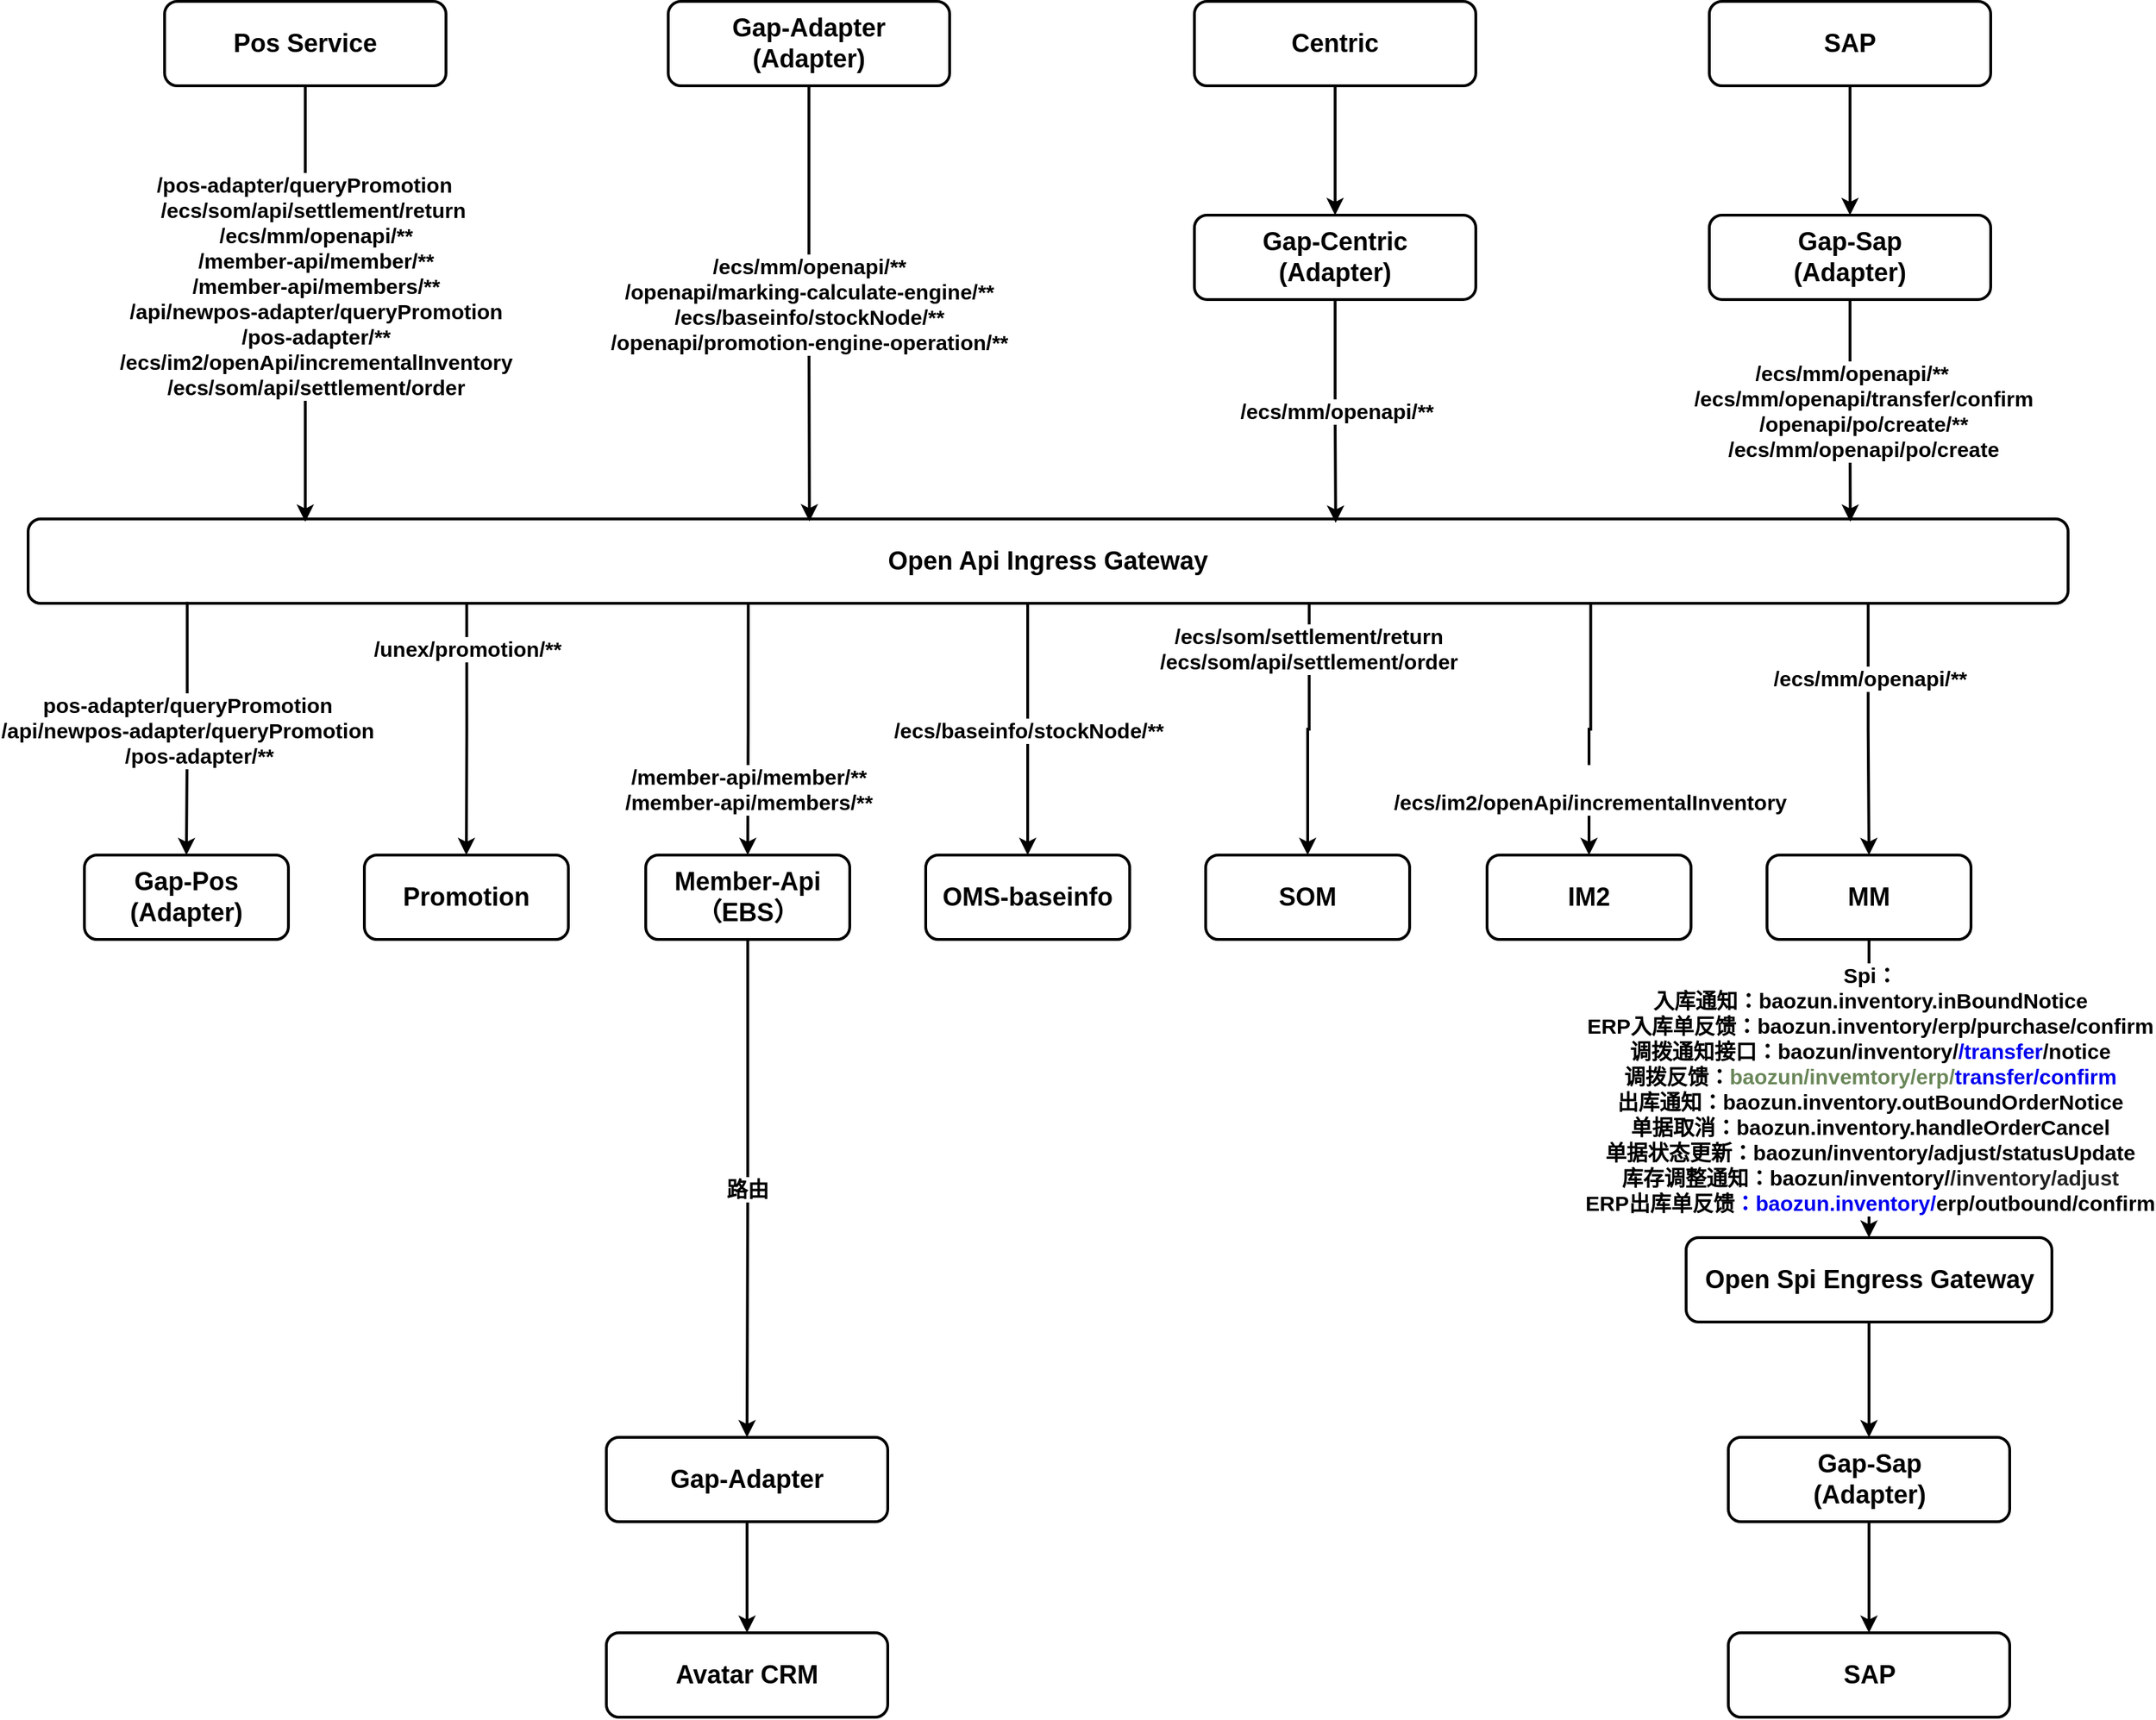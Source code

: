 <mxfile version="24.1.0" type="github" pages="2">
  <diagram name="gap" id="mRCGRJypWsmpzb2VFlEM">
    <mxGraphModel dx="2876" dy="2246" grid="1" gridSize="10" guides="1" tooltips="1" connect="1" arrows="1" fold="1" page="1" pageScale="1" pageWidth="827" pageHeight="1169" math="0" shadow="0">
      <root>
        <mxCell id="0" />
        <mxCell id="1" parent="0" />
        <mxCell id="X8uHloKiftdKXZpLW0yQ-24" value="/unex/promotion/**" style="edgeStyle=orthogonalEdgeStyle;rounded=0;orthogonalLoop=1;jettySize=auto;html=1;exitX=0.215;exitY=0.995;exitDx=0;exitDy=0;exitPerimeter=0;fontSize=15;fontStyle=1;strokeWidth=2;" edge="1" parent="1" source="X8uHloKiftdKXZpLW0yQ-1" target="X8uHloKiftdKXZpLW0yQ-9">
          <mxGeometry x="-0.64" relative="1" as="geometry">
            <mxPoint as="offset" />
          </mxGeometry>
        </mxCell>
        <mxCell id="X8uHloKiftdKXZpLW0yQ-27" value="&lt;div style=&quot;font-size: 15px;&quot;&gt;/member-api/member/**&lt;/div&gt;&lt;div style=&quot;font-size: 15px;&quot;&gt;/member-api/members/**&lt;br style=&quot;font-size: 15px;&quot;&gt;&lt;/div&gt;" style="edgeStyle=orthogonalEdgeStyle;rounded=0;orthogonalLoop=1;jettySize=auto;html=1;exitX=0.353;exitY=0.983;exitDx=0;exitDy=0;exitPerimeter=0;fontSize=15;fontStyle=1;strokeWidth=2;" edge="1" parent="1" source="X8uHloKiftdKXZpLW0yQ-1" target="X8uHloKiftdKXZpLW0yQ-4">
          <mxGeometry x="0.485" relative="1" as="geometry">
            <mxPoint x="310" y="110" as="sourcePoint" />
            <mxPoint y="-1" as="offset" />
          </mxGeometry>
        </mxCell>
        <mxCell id="X8uHloKiftdKXZpLW0yQ-33" value="/ecs/mm/openapi/**" style="edgeStyle=orthogonalEdgeStyle;rounded=0;orthogonalLoop=1;jettySize=auto;html=1;exitX=0.902;exitY=0.981;exitDx=0;exitDy=0;entryX=0.5;entryY=0;entryDx=0;entryDy=0;exitPerimeter=0;fontSize=15;fontStyle=1;strokeWidth=2;" edge="1" parent="1" source="X8uHloKiftdKXZpLW0yQ-1" target="X8uHloKiftdKXZpLW0yQ-3">
          <mxGeometry x="-0.412" y="1" relative="1" as="geometry">
            <mxPoint y="1" as="offset" />
          </mxGeometry>
        </mxCell>
        <mxCell id="X8uHloKiftdKXZpLW0yQ-34" value="&lt;div style=&quot;font-size: 15px;&quot;&gt;/ecs/som/settlement/return&lt;/div&gt;&lt;div style=&quot;font-size: 15px;&quot;&gt;/ecs/som/api/settlement/order&lt;/div&gt;" style="edgeStyle=orthogonalEdgeStyle;rounded=0;orthogonalLoop=1;jettySize=auto;html=1;exitX=0.628;exitY=1.004;exitDx=0;exitDy=0;exitPerimeter=0;fontSize=15;fontStyle=1;strokeWidth=2;" edge="1" parent="1" source="X8uHloKiftdKXZpLW0yQ-1" target="X8uHloKiftdKXZpLW0yQ-28">
          <mxGeometry x="-0.647" y="-1" relative="1" as="geometry">
            <mxPoint x="666" y="110" as="sourcePoint" />
            <mxPoint as="offset" />
          </mxGeometry>
        </mxCell>
        <mxCell id="X8uHloKiftdKXZpLW0yQ-37" value="&lt;br style=&quot;font-size: 15px;&quot;&gt;/ecs/im2/openApi/incrementalInventory" style="edgeStyle=orthogonalEdgeStyle;rounded=0;orthogonalLoop=1;jettySize=auto;html=1;exitX=0.766;exitY=0.981;exitDx=0;exitDy=0;exitPerimeter=0;fontSize=15;fontStyle=1;strokeWidth=2;" edge="1" parent="1" source="X8uHloKiftdKXZpLW0yQ-1" target="X8uHloKiftdKXZpLW0yQ-36">
          <mxGeometry x="0.481" relative="1" as="geometry">
            <mxPoint x="870" y="100" as="sourcePoint" />
            <mxPoint as="offset" />
          </mxGeometry>
        </mxCell>
        <mxCell id="X8uHloKiftdKXZpLW0yQ-39" value="/ecs/baseinfo/stockNode/**" style="edgeStyle=orthogonalEdgeStyle;rounded=0;orthogonalLoop=1;jettySize=auto;html=1;exitX=0.49;exitY=0.993;exitDx=0;exitDy=0;exitPerimeter=0;fontSize=15;fontStyle=1;strokeWidth=2;" edge="1" parent="1" source="X8uHloKiftdKXZpLW0yQ-1" target="X8uHloKiftdKXZpLW0yQ-38">
          <mxGeometry x="0.003" relative="1" as="geometry">
            <mxPoint as="offset" />
          </mxGeometry>
        </mxCell>
        <mxCell id="X8uHloKiftdKXZpLW0yQ-1" value="Open Api Ingress Gateway" style="rounded=1;whiteSpace=wrap;html=1;strokeWidth=2;fontSize=18;fontStyle=1;align=center;" vertex="1" parent="1">
          <mxGeometry x="-200" y="48" width="1450" height="60" as="geometry" />
        </mxCell>
        <mxCell id="X8uHloKiftdKXZpLW0yQ-18" style="edgeStyle=orthogonalEdgeStyle;rounded=0;orthogonalLoop=1;jettySize=auto;html=1;exitX=0.5;exitY=1;exitDx=0;exitDy=0;strokeWidth=2;" edge="1" parent="1" source="X8uHloKiftdKXZpLW0yQ-2" target="X8uHloKiftdKXZpLW0yQ-17">
          <mxGeometry relative="1" as="geometry" />
        </mxCell>
        <mxCell id="X8uHloKiftdKXZpLW0yQ-2" value="Open Spi Engress Gateway" style="rounded=1;whiteSpace=wrap;html=1;strokeWidth=2;fontSize=18;fontStyle=1;align=center;" vertex="1" parent="1">
          <mxGeometry x="978.5" y="559" width="260" height="60" as="geometry" />
        </mxCell>
        <mxCell id="X8uHloKiftdKXZpLW0yQ-12" value="&lt;div style=&quot;font-size: 15px;&quot;&gt;Spi：&lt;/div&gt;&lt;div style=&quot;font-size: 15px;&quot;&gt;入库通知：baozun.inventory.inBoundNotice&lt;/div&gt;&lt;div style=&quot;font-size: 15px;&quot;&gt;ERP入库单反馈：&lt;span style=&quot;color: rgb(0,0,0);&quot;&gt;baozun.inventory/erp/purchase/confirm&lt;/span&gt;&lt;/div&gt;&lt;div style=&quot;font-size: 15px;&quot;&gt;调拨通知接口：baozun/inventory/&lt;a style=&quot;text-decoration: none;text-align: left;&quot; rel=&quot;nofollow&quot;&gt;/transfer&lt;/a&gt;/notice&lt;/div&gt;&lt;div style=&quot;font-size: 15px;&quot;&gt;调拨反馈：&lt;span style=&quot;color: rgb(106,135,89);&quot;&gt;baozun/invemtory/erp/&lt;/span&gt;&lt;a rel=&quot;nofollow&quot; style=&quot;text-decoration: none;text-align: left;&quot;&gt;transfer/confirm&lt;/a&gt;&lt;/div&gt;&lt;div style=&quot;font-size: 15px;&quot;&gt;出库通知：baozun.inventory.outBoundOrderNotice&lt;/div&gt;&lt;div style=&quot;font-size: 15px;&quot;&gt;单据取消：baozun.inventory.handleOrderCancel&lt;/div&gt;&lt;div style=&quot;font-size: 15px;&quot;&gt;单据状态更新：baozun/inventory/adjust/statusUpdate&lt;/div&gt;&lt;div style=&quot;font-size: 15px;&quot;&gt;库存调整通知：baozun/inventory/&lt;span style=&quot;color: rgb(33,33,33);&quot;&gt;/inventory/adjust&lt;/span&gt;&lt;/div&gt;&lt;div style=&quot;font-size: 15px;&quot;&gt;ERP出库单反馈&lt;span style=&quot;color: rgb(0,0,0);&quot;&gt;&lt;a rel=&quot;nofollow&quot; style=&quot;text-decoration: none;text-align: left;&quot;&gt;：&lt;/a&gt;&lt;/span&gt;&lt;a rel=&quot;nofollow&quot; style=&quot;text-decoration: none;text-align: left;&quot;&gt;baozun.inventory&lt;/a&gt;&lt;span style=&quot;color: rgb(0,0,0);&quot;&gt;&lt;a rel=&quot;nofollow&quot; style=&quot;text-decoration: none;text-align: left;&quot;&gt;/&lt;/a&gt;erp/outbound/confirm&lt;/span&gt;&lt;/div&gt;" style="edgeStyle=orthogonalEdgeStyle;rounded=0;orthogonalLoop=1;jettySize=auto;html=1;exitX=0.5;exitY=1;exitDx=0;exitDy=0;fontSize=15;fontStyle=1;strokeWidth=2;" edge="1" parent="1" source="X8uHloKiftdKXZpLW0yQ-3" target="X8uHloKiftdKXZpLW0yQ-2">
          <mxGeometry x="-0.003" relative="1" as="geometry">
            <mxPoint as="offset" />
          </mxGeometry>
        </mxCell>
        <mxCell id="X8uHloKiftdKXZpLW0yQ-3" value="MM" style="rounded=1;whiteSpace=wrap;html=1;strokeWidth=2;fontSize=18;fontStyle=1;align=center;flipH=0;" vertex="1" parent="1">
          <mxGeometry x="1036" y="287" width="145" height="60" as="geometry" />
        </mxCell>
        <mxCell id="X8uHloKiftdKXZpLW0yQ-21" value="路由" style="edgeStyle=orthogonalEdgeStyle;rounded=0;orthogonalLoop=1;jettySize=auto;html=1;exitX=0.5;exitY=1;exitDx=0;exitDy=0;fontSize=15;fontStyle=1;strokeWidth=2;" edge="1" parent="1" source="X8uHloKiftdKXZpLW0yQ-4" target="X8uHloKiftdKXZpLW0yQ-20">
          <mxGeometry relative="1" as="geometry" />
        </mxCell>
        <mxCell id="X8uHloKiftdKXZpLW0yQ-4" value="&lt;div&gt;Member-Api&lt;/div&gt;&lt;div&gt;（EBS）&lt;br&gt;&lt;/div&gt;" style="rounded=1;whiteSpace=wrap;html=1;strokeWidth=2;fontSize=18;fontStyle=1;align=center;flipH=0;" vertex="1" parent="1">
          <mxGeometry x="239" y="287" width="145" height="60" as="geometry" />
        </mxCell>
        <mxCell id="X8uHloKiftdKXZpLW0yQ-5" value="&lt;div&gt;Gap-Pos&lt;/div&gt;&lt;div&gt;(Adapter)&lt;br&gt;&lt;/div&gt;" style="rounded=1;whiteSpace=wrap;html=1;strokeWidth=2;fontSize=18;fontStyle=1;align=center;" vertex="1" parent="1">
          <mxGeometry x="-160" y="287" width="145" height="60" as="geometry" />
        </mxCell>
        <mxCell id="X8uHloKiftdKXZpLW0yQ-7" style="edgeStyle=orthogonalEdgeStyle;rounded=0;orthogonalLoop=1;jettySize=auto;html=1;exitX=0.5;exitY=1;exitDx=0;exitDy=0;strokeWidth=2;" edge="1" parent="1" source="X8uHloKiftdKXZpLW0yQ-6">
          <mxGeometry relative="1" as="geometry">
            <mxPoint x="-3" y="50" as="targetPoint" />
          </mxGeometry>
        </mxCell>
        <mxCell id="X8uHloKiftdKXZpLW0yQ-40" value="/pos-adapter/queryPromotion&lt;br style=&quot;font-size: 15px;&quot;&gt;&amp;nbsp;&amp;nbsp; /ecs/som/api/settlement/return&lt;br style=&quot;font-size: 15px;&quot;&gt;&amp;nbsp;&amp;nbsp;&amp;nbsp; /ecs/mm/openapi/**&lt;br style=&quot;font-size: 15px;&quot;&gt;&amp;nbsp;&amp;nbsp;&amp;nbsp; /member-api/member/**&lt;br style=&quot;font-size: 15px;&quot;&gt;&amp;nbsp;&amp;nbsp;&amp;nbsp; /member-api/members/**&lt;br style=&quot;font-size: 15px;&quot;&gt;&amp;nbsp;&amp;nbsp;&amp;nbsp; /api/newpos-adapter/queryPromotion&lt;br style=&quot;font-size: 15px;&quot;&gt;&amp;nbsp;&amp;nbsp;&amp;nbsp; /pos-adapter/**&lt;br style=&quot;font-size: 15px;&quot;&gt;&amp;nbsp;&amp;nbsp;&amp;nbsp; /ecs/im2/openApi/incrementalInventory&lt;br style=&quot;font-size: 15px;&quot;&gt;&amp;nbsp;&amp;nbsp;&amp;nbsp; /ecs/som/api/settlement/order" style="edgeLabel;html=1;align=center;verticalAlign=middle;resizable=0;points=[];fontSize=15;fontStyle=1" vertex="1" connectable="0" parent="X8uHloKiftdKXZpLW0yQ-7">
          <mxGeometry x="-0.085" y="-1" relative="1" as="geometry">
            <mxPoint as="offset" />
          </mxGeometry>
        </mxCell>
        <mxCell id="X8uHloKiftdKXZpLW0yQ-6" value="&lt;div&gt;Pos Service&lt;br&gt;&lt;/div&gt;" style="rounded=1;whiteSpace=wrap;html=1;strokeWidth=2;fontSize=18;fontStyle=1;align=center;" vertex="1" parent="1">
          <mxGeometry x="-103" y="-320" width="200" height="60" as="geometry" />
        </mxCell>
        <mxCell id="X8uHloKiftdKXZpLW0yQ-8" value="&lt;div style=&quot;font-size: 15px;&quot;&gt;pos-adapter/queryPromotion&lt;/div&gt;&lt;div style=&quot;font-size: 15px;&quot;&gt;/api/newpos-adapter/queryPromotion&lt;br style=&quot;font-size: 15px;&quot;&gt;&amp;nbsp;&amp;nbsp;&amp;nbsp; /pos-adapter/**&lt;/div&gt;" style="edgeStyle=orthogonalEdgeStyle;rounded=0;orthogonalLoop=1;jettySize=auto;html=1;exitX=0.078;exitY=0.981;exitDx=0;exitDy=0;exitPerimeter=0;fontSize=15;fontStyle=1;strokeWidth=2;" edge="1" parent="1" source="X8uHloKiftdKXZpLW0yQ-1" target="X8uHloKiftdKXZpLW0yQ-5">
          <mxGeometry relative="1" as="geometry">
            <mxPoint x="-70" y="110" as="sourcePoint" />
            <mxPoint x="120" y="50" as="targetPoint" />
          </mxGeometry>
        </mxCell>
        <mxCell id="X8uHloKiftdKXZpLW0yQ-9" value="&lt;div&gt;Promotion&lt;br&gt;&lt;/div&gt;" style="rounded=1;whiteSpace=wrap;html=1;strokeWidth=2;fontSize=18;fontStyle=1;align=center;flipH=0;" vertex="1" parent="1">
          <mxGeometry x="39" y="287" width="145" height="60" as="geometry" />
        </mxCell>
        <mxCell id="X8uHloKiftdKXZpLW0yQ-10" value="&lt;div&gt;Gap-Sap&lt;/div&gt;&lt;div&gt;(Adapter)&lt;br&gt;&lt;/div&gt;" style="rounded=1;whiteSpace=wrap;html=1;strokeWidth=2;fontSize=18;fontStyle=1;align=center;" vertex="1" parent="1">
          <mxGeometry x="995" y="-168.02" width="200" height="60" as="geometry" />
        </mxCell>
        <mxCell id="X8uHloKiftdKXZpLW0yQ-11" value="&lt;div&gt;Gap-Centric&lt;/div&gt;&lt;div&gt;(Adapter)&lt;br&gt;&lt;/div&gt;" style="rounded=1;whiteSpace=wrap;html=1;strokeWidth=2;fontSize=18;fontStyle=1;align=center;" vertex="1" parent="1">
          <mxGeometry x="629" y="-168.02" width="200" height="60" as="geometry" />
        </mxCell>
        <mxCell id="X8uHloKiftdKXZpLW0yQ-14" style="edgeStyle=orthogonalEdgeStyle;rounded=0;orthogonalLoop=1;jettySize=auto;html=1;exitX=0.5;exitY=1;exitDx=0;exitDy=0;strokeWidth=2;" edge="1" parent="1" source="X8uHloKiftdKXZpLW0yQ-13" target="X8uHloKiftdKXZpLW0yQ-10">
          <mxGeometry relative="1" as="geometry" />
        </mxCell>
        <mxCell id="X8uHloKiftdKXZpLW0yQ-13" value="SAP" style="rounded=1;whiteSpace=wrap;html=1;strokeWidth=2;fontSize=18;fontStyle=1;align=center;" vertex="1" parent="1">
          <mxGeometry x="995" y="-320" width="200" height="60" as="geometry" />
        </mxCell>
        <mxCell id="X8uHloKiftdKXZpLW0yQ-15" value="/ecs/mm/openapi/**&#xa;&amp;nbsp;&amp;nbsp;&amp;nbsp; /ecs/mm/openapi/transfer/confirm&#xa;&amp;nbsp;&amp;nbsp;&amp;nbsp; /openapi/po/create/**&#xa;&amp;nbsp;&amp;nbsp;&amp;nbsp; /ecs/mm/openapi/po/create" style="edgeStyle=orthogonalEdgeStyle;rounded=0;orthogonalLoop=1;jettySize=auto;html=1;exitX=0.5;exitY=1;exitDx=0;exitDy=0;entryX=0.896;entryY=0.033;entryDx=0;entryDy=0;entryPerimeter=0;fontSize=15;fontStyle=1;strokeWidth=2;" edge="1" parent="1" source="X8uHloKiftdKXZpLW0yQ-10">
          <mxGeometry relative="1" as="geometry">
            <mxPoint x="1095.2" y="49.98" as="targetPoint" />
          </mxGeometry>
        </mxCell>
        <mxCell id="X8uHloKiftdKXZpLW0yQ-16" value="SAP" style="rounded=1;whiteSpace=wrap;html=1;strokeWidth=2;fontSize=18;fontStyle=1;align=center;" vertex="1" parent="1">
          <mxGeometry x="1008.5" y="840" width="200" height="60" as="geometry" />
        </mxCell>
        <mxCell id="X8uHloKiftdKXZpLW0yQ-19" style="edgeStyle=orthogonalEdgeStyle;rounded=0;orthogonalLoop=1;jettySize=auto;html=1;exitX=0.5;exitY=1;exitDx=0;exitDy=0;strokeWidth=2;" edge="1" parent="1" source="X8uHloKiftdKXZpLW0yQ-17" target="X8uHloKiftdKXZpLW0yQ-16">
          <mxGeometry relative="1" as="geometry" />
        </mxCell>
        <mxCell id="X8uHloKiftdKXZpLW0yQ-17" value="&lt;div&gt;Gap-Sap&lt;/div&gt;&lt;div&gt;(Adapter)&lt;/div&gt;" style="rounded=1;whiteSpace=wrap;html=1;strokeWidth=2;fontSize=18;fontStyle=1;align=center;" vertex="1" parent="1">
          <mxGeometry x="1008.5" y="701" width="200" height="60" as="geometry" />
        </mxCell>
        <mxCell id="X8uHloKiftdKXZpLW0yQ-23" style="edgeStyle=orthogonalEdgeStyle;rounded=0;orthogonalLoop=1;jettySize=auto;html=1;strokeWidth=2;" edge="1" parent="1" source="X8uHloKiftdKXZpLW0yQ-20" target="X8uHloKiftdKXZpLW0yQ-22">
          <mxGeometry relative="1" as="geometry" />
        </mxCell>
        <mxCell id="X8uHloKiftdKXZpLW0yQ-20" value="Gap-Adapter" style="rounded=1;whiteSpace=wrap;html=1;strokeWidth=2;fontSize=18;fontStyle=1;align=center;" vertex="1" parent="1">
          <mxGeometry x="211" y="701" width="200" height="60" as="geometry" />
        </mxCell>
        <mxCell id="X8uHloKiftdKXZpLW0yQ-22" value="Avatar CRM" style="rounded=1;whiteSpace=wrap;html=1;strokeWidth=2;fontSize=18;fontStyle=1;align=center;" vertex="1" parent="1">
          <mxGeometry x="211" y="840" width="200" height="60" as="geometry" />
        </mxCell>
        <mxCell id="X8uHloKiftdKXZpLW0yQ-25" value="&lt;div&gt;Gap-Adapter&lt;/div&gt;&lt;div&gt;(Adapter)&lt;br&gt;&lt;/div&gt;" style="rounded=1;whiteSpace=wrap;html=1;strokeWidth=2;fontSize=18;fontStyle=1;align=center;" vertex="1" parent="1">
          <mxGeometry x="255" y="-320" width="200" height="60" as="geometry" />
        </mxCell>
        <mxCell id="X8uHloKiftdKXZpLW0yQ-31" style="edgeStyle=orthogonalEdgeStyle;rounded=0;orthogonalLoop=1;jettySize=auto;html=1;exitX=0.5;exitY=1;exitDx=0;exitDy=0;strokeWidth=2;" edge="1" parent="1" source="X8uHloKiftdKXZpLW0yQ-26" target="X8uHloKiftdKXZpLW0yQ-11">
          <mxGeometry relative="1" as="geometry" />
        </mxCell>
        <mxCell id="X8uHloKiftdKXZpLW0yQ-26" value="&lt;div&gt;Centric&lt;/div&gt;" style="rounded=1;whiteSpace=wrap;html=1;strokeWidth=2;fontSize=18;fontStyle=1;align=center;" vertex="1" parent="1">
          <mxGeometry x="629" y="-320" width="200" height="60" as="geometry" />
        </mxCell>
        <mxCell id="X8uHloKiftdKXZpLW0yQ-28" value="SOM" style="rounded=1;whiteSpace=wrap;html=1;strokeWidth=2;fontSize=18;fontStyle=1;align=center;flipH=0;" vertex="1" parent="1">
          <mxGeometry x="637" y="287" width="145" height="60" as="geometry" />
        </mxCell>
        <mxCell id="X8uHloKiftdKXZpLW0yQ-29" value="&lt;div style=&quot;font-size: 15px;&quot;&gt;/ecs/mm/openapi/**&lt;/div&gt;&lt;div style=&quot;font-size: 15px;&quot;&gt;/openapi/marking-calculate-engine/**&lt;/div&gt;&lt;div style=&quot;font-size: 15px;&quot;&gt;/ecs/baseinfo/stockNode/**&lt;/div&gt;&lt;div style=&quot;font-size: 15px;&quot;&gt;/openapi/promotion-engine-operation/**&lt;br style=&quot;font-size: 15px;&quot;&gt;&lt;/div&gt;" style="edgeStyle=orthogonalEdgeStyle;rounded=0;orthogonalLoop=1;jettySize=auto;html=1;exitX=0.5;exitY=1;exitDx=0;exitDy=0;entryX=0.383;entryY=0.029;entryDx=0;entryDy=0;entryPerimeter=0;fontSize=15;fontStyle=1;strokeWidth=2;" edge="1" parent="1" source="X8uHloKiftdKXZpLW0yQ-25" target="X8uHloKiftdKXZpLW0yQ-1">
          <mxGeometry relative="1" as="geometry">
            <mxPoint x="350" y="40" as="targetPoint" />
          </mxGeometry>
        </mxCell>
        <mxCell id="X8uHloKiftdKXZpLW0yQ-30" value="/ecs/mm/openapi/**" style="edgeStyle=orthogonalEdgeStyle;rounded=0;orthogonalLoop=1;jettySize=auto;html=1;exitX=0.5;exitY=1;exitDx=0;exitDy=0;entryX=0.632;entryY=0.045;entryDx=0;entryDy=0;entryPerimeter=0;fontSize=15;fontStyle=1;strokeWidth=2;" edge="1" parent="1" source="X8uHloKiftdKXZpLW0yQ-11">
          <mxGeometry relative="1" as="geometry">
            <mxPoint x="729.4" y="50.7" as="targetPoint" />
          </mxGeometry>
        </mxCell>
        <mxCell id="X8uHloKiftdKXZpLW0yQ-36" value="&lt;div&gt;IM2&lt;/div&gt;" style="rounded=1;whiteSpace=wrap;html=1;strokeWidth=2;fontSize=18;fontStyle=1;align=center;flipH=0;" vertex="1" parent="1">
          <mxGeometry x="837" y="287" width="145" height="60" as="geometry" />
        </mxCell>
        <mxCell id="X8uHloKiftdKXZpLW0yQ-38" value="&lt;div&gt;OMS-baseinfo&lt;/div&gt;" style="rounded=1;whiteSpace=wrap;html=1;strokeWidth=2;fontSize=18;fontStyle=1;align=center;flipH=0;" vertex="1" parent="1">
          <mxGeometry x="438" y="287" width="145" height="60" as="geometry" />
        </mxCell>
      </root>
    </mxGraphModel>
  </diagram>
  <diagram id="uZds1PYNyVF_uR8HjyOM" name="open-api-with-project">
    <mxGraphModel grid="1" page="1" gridSize="10" guides="1" tooltips="1" connect="1" arrows="1" fold="1" pageScale="1" pageWidth="827" pageHeight="1169" math="0" shadow="0">
      <root>
        <mxCell id="0" />
        <mxCell id="1" parent="0" />
        <mxCell id="J8chACZ1KhNF8TbWn6-5-1" value="/unex/promotion/**" style="edgeStyle=orthogonalEdgeStyle;rounded=0;orthogonalLoop=1;jettySize=auto;html=1;exitX=0.215;exitY=0.995;exitDx=0;exitDy=0;exitPerimeter=0;fontSize=15;fontStyle=1;strokeWidth=2;" edge="1" parent="1" source="J8chACZ1KhNF8TbWn6-5-7" target="J8chACZ1KhNF8TbWn6-5-19">
          <mxGeometry x="-0.64" relative="1" as="geometry">
            <mxPoint as="offset" />
          </mxGeometry>
        </mxCell>
        <mxCell id="J8chACZ1KhNF8TbWn6-5-2" value="&lt;div style=&quot;font-size: 15px;&quot;&gt;/member-api/member/**&lt;/div&gt;&lt;div style=&quot;font-size: 15px;&quot;&gt;/member-api/members/**&lt;br style=&quot;font-size: 15px;&quot;&gt;&lt;/div&gt;" style="edgeStyle=orthogonalEdgeStyle;rounded=0;orthogonalLoop=1;jettySize=auto;html=1;exitX=0.353;exitY=0.983;exitDx=0;exitDy=0;exitPerimeter=0;fontSize=15;fontStyle=1;strokeWidth=2;" edge="1" parent="1" source="J8chACZ1KhNF8TbWn6-5-7" target="J8chACZ1KhNF8TbWn6-5-13">
          <mxGeometry x="0.485" relative="1" as="geometry">
            <mxPoint x="310" y="110" as="sourcePoint" />
            <mxPoint y="-1" as="offset" />
          </mxGeometry>
        </mxCell>
        <mxCell id="J8chACZ1KhNF8TbWn6-5-3" value="/ecs/mm/openapi/**" style="edgeStyle=orthogonalEdgeStyle;rounded=0;orthogonalLoop=1;jettySize=auto;html=1;exitX=0.902;exitY=0.981;exitDx=0;exitDy=0;entryX=0.5;entryY=0;entryDx=0;entryDy=0;exitPerimeter=0;fontSize=15;fontStyle=1;strokeWidth=2;" edge="1" parent="1" source="J8chACZ1KhNF8TbWn6-5-7" target="J8chACZ1KhNF8TbWn6-5-11">
          <mxGeometry x="-0.412" y="1" relative="1" as="geometry">
            <mxPoint y="1" as="offset" />
          </mxGeometry>
        </mxCell>
        <mxCell id="J8chACZ1KhNF8TbWn6-5-4" value="&lt;div style=&quot;font-size: 15px;&quot;&gt;/ecs/som/settlement/return&lt;/div&gt;&lt;div style=&quot;font-size: 15px;&quot;&gt;/ecs/som/api/settlement/order&lt;/div&gt;" style="edgeStyle=orthogonalEdgeStyle;rounded=0;orthogonalLoop=1;jettySize=auto;html=1;exitX=0.628;exitY=1.004;exitDx=0;exitDy=0;exitPerimeter=0;fontSize=15;fontStyle=1;strokeWidth=2;" edge="1" parent="1" source="J8chACZ1KhNF8TbWn6-5-7" target="J8chACZ1KhNF8TbWn6-5-34">
          <mxGeometry x="-0.647" y="-1" relative="1" as="geometry">
            <mxPoint x="666" y="110" as="sourcePoint" />
            <mxPoint as="offset" />
          </mxGeometry>
        </mxCell>
        <mxCell id="J8chACZ1KhNF8TbWn6-5-5" value="&lt;br style=&quot;font-size: 15px;&quot;&gt;/ecs/im2/openApi/incrementalInventory" style="edgeStyle=orthogonalEdgeStyle;rounded=0;orthogonalLoop=1;jettySize=auto;html=1;exitX=0.766;exitY=0.981;exitDx=0;exitDy=0;exitPerimeter=0;fontSize=15;fontStyle=1;strokeWidth=2;" edge="1" parent="1" source="J8chACZ1KhNF8TbWn6-5-7" target="J8chACZ1KhNF8TbWn6-5-37">
          <mxGeometry x="0.481" relative="1" as="geometry">
            <mxPoint x="870" y="100" as="sourcePoint" />
            <mxPoint as="offset" />
          </mxGeometry>
        </mxCell>
        <mxCell id="J8chACZ1KhNF8TbWn6-5-6" value="/ecs/baseinfo/stockNode/**" style="edgeStyle=orthogonalEdgeStyle;rounded=0;orthogonalLoop=1;jettySize=auto;html=1;exitX=0.49;exitY=0.993;exitDx=0;exitDy=0;exitPerimeter=0;fontSize=15;fontStyle=1;strokeWidth=2;" edge="1" parent="1" source="J8chACZ1KhNF8TbWn6-5-7" target="J8chACZ1KhNF8TbWn6-5-38">
          <mxGeometry x="0.003" relative="1" as="geometry">
            <mxPoint as="offset" />
          </mxGeometry>
        </mxCell>
        <mxCell id="J8chACZ1KhNF8TbWn6-5-7" value="Open Api Ingress Gateway" style="rounded=1;whiteSpace=wrap;html=1;strokeWidth=2;fontSize=18;fontStyle=1;align=center;" vertex="1" parent="1">
          <mxGeometry x="-200" y="48" width="1450" height="60" as="geometry" />
        </mxCell>
        <mxCell id="J8chACZ1KhNF8TbWn6-5-8" style="edgeStyle=orthogonalEdgeStyle;rounded=0;orthogonalLoop=1;jettySize=auto;html=1;exitX=0.5;exitY=1;exitDx=0;exitDy=0;strokeWidth=2;" edge="1" parent="1" source="J8chACZ1KhNF8TbWn6-5-9" target="J8chACZ1KhNF8TbWn6-5-27">
          <mxGeometry relative="1" as="geometry" />
        </mxCell>
        <mxCell id="J8chACZ1KhNF8TbWn6-5-9" value="Open Spi Engress Gateway" style="rounded=1;whiteSpace=wrap;html=1;strokeWidth=2;fontSize=18;fontStyle=1;align=center;" vertex="1" parent="1">
          <mxGeometry x="978.5" y="559" width="260" height="60" as="geometry" />
        </mxCell>
        <mxCell id="J8chACZ1KhNF8TbWn6-5-10" value="&lt;div style=&quot;font-size: 15px;&quot;&gt;Spi：&lt;/div&gt;&lt;div style=&quot;font-size: 15px;&quot;&gt;入库通知&lt;/div&gt;&lt;div style=&quot;font-size: 15px;&quot;&gt;ERP入库单反馈&lt;/div&gt;&lt;div style=&quot;font-size: 15px;&quot;&gt;调拨通知接口&lt;/div&gt;&lt;div style=&quot;font-size: 15px;&quot;&gt;调拨反馈&lt;/div&gt;&lt;div style=&quot;font-size: 15px;&quot;&gt;出库通知&lt;/div&gt;&lt;div style=&quot;font-size: 15px;&quot;&gt;单据取消&lt;/div&gt;&lt;div style=&quot;font-size: 15px;&quot;&gt;单据状态更新&lt;/div&gt;&lt;div style=&quot;font-size: 15px;&quot;&gt;库存调整通知&lt;/div&gt;&lt;div style=&quot;font-size: 15px;&quot;&gt;ERP出库单反馈&lt;br style=&quot;font-size: 15px;&quot;&gt;&lt;/div&gt;" style="edgeStyle=orthogonalEdgeStyle;rounded=0;orthogonalLoop=1;jettySize=auto;html=1;exitX=0.5;exitY=1;exitDx=0;exitDy=0;fontSize=15;fontStyle=1;strokeWidth=2;" edge="1" parent="1" source="J8chACZ1KhNF8TbWn6-5-11" target="J8chACZ1KhNF8TbWn6-5-9">
          <mxGeometry relative="1" as="geometry" />
        </mxCell>
        <mxCell id="J8chACZ1KhNF8TbWn6-5-11" value="MM" style="rounded=1;whiteSpace=wrap;html=1;strokeWidth=2;fontSize=18;fontStyle=1;align=center;flipH=0;" vertex="1" parent="1">
          <mxGeometry x="1036" y="287" width="145" height="60" as="geometry" />
        </mxCell>
        <mxCell id="J8chACZ1KhNF8TbWn6-5-12" value="路由" style="edgeStyle=orthogonalEdgeStyle;rounded=0;orthogonalLoop=1;jettySize=auto;html=1;exitX=0.5;exitY=1;exitDx=0;exitDy=0;fontSize=15;fontStyle=1;strokeWidth=2;" edge="1" parent="1" source="J8chACZ1KhNF8TbWn6-5-13" target="J8chACZ1KhNF8TbWn6-5-29">
          <mxGeometry relative="1" as="geometry" />
        </mxCell>
        <mxCell id="J8chACZ1KhNF8TbWn6-5-13" value="&lt;div&gt;Member-Api&lt;/div&gt;&lt;div&gt;（EBS）&lt;br&gt;&lt;/div&gt;" style="rounded=1;whiteSpace=wrap;html=1;strokeWidth=2;fontSize=18;fontStyle=1;align=center;flipH=0;" vertex="1" parent="1">
          <mxGeometry x="239" y="287" width="145" height="60" as="geometry" />
        </mxCell>
        <mxCell id="J8chACZ1KhNF8TbWn6-5-14" value="&lt;div&gt;Gap-Pos&lt;/div&gt;&lt;div&gt;(Adapter)&lt;br&gt;&lt;/div&gt;" style="rounded=1;whiteSpace=wrap;html=1;strokeWidth=2;fontSize=18;fontStyle=1;align=center;" vertex="1" parent="1">
          <mxGeometry x="-160" y="287" width="145" height="60" as="geometry" />
        </mxCell>
        <mxCell id="J8chACZ1KhNF8TbWn6-5-15" style="edgeStyle=orthogonalEdgeStyle;rounded=0;orthogonalLoop=1;jettySize=auto;html=1;exitX=0.5;exitY=1;exitDx=0;exitDy=0;strokeWidth=2;" edge="1" parent="1" source="J8chACZ1KhNF8TbWn6-5-17">
          <mxGeometry relative="1" as="geometry">
            <mxPoint x="-3" y="50" as="targetPoint" />
          </mxGeometry>
        </mxCell>
        <mxCell id="J8chACZ1KhNF8TbWn6-5-16" value="/pos-adapter/queryPromotion&lt;br style=&quot;font-size: 15px;&quot;&gt;&amp;nbsp;&amp;nbsp; /ecs/som/api/settlement/return&lt;br style=&quot;font-size: 15px;&quot;&gt;&amp;nbsp;&amp;nbsp;&amp;nbsp; /ecs/mm/openapi/**&lt;br style=&quot;font-size: 15px;&quot;&gt;&amp;nbsp;&amp;nbsp;&amp;nbsp; /member-api/member/**&lt;br style=&quot;font-size: 15px;&quot;&gt;&amp;nbsp;&amp;nbsp;&amp;nbsp; /member-api/members/**&lt;br style=&quot;font-size: 15px;&quot;&gt;&amp;nbsp;&amp;nbsp;&amp;nbsp; /api/newpos-adapter/queryPromotion&lt;br style=&quot;font-size: 15px;&quot;&gt;&amp;nbsp;&amp;nbsp;&amp;nbsp; /pos-adapter/**&lt;br style=&quot;font-size: 15px;&quot;&gt;&amp;nbsp;&amp;nbsp;&amp;nbsp; /ecs/im2/openApi/incrementalInventory&lt;br style=&quot;font-size: 15px;&quot;&gt;&amp;nbsp;&amp;nbsp;&amp;nbsp; /ecs/som/api/settlement/order" style="edgeLabel;html=1;align=center;verticalAlign=middle;resizable=0;points=[];fontSize=15;fontStyle=1" vertex="1" connectable="0" parent="J8chACZ1KhNF8TbWn6-5-15">
          <mxGeometry x="-0.085" y="-1" relative="1" as="geometry">
            <mxPoint as="offset" />
          </mxGeometry>
        </mxCell>
        <mxCell id="J8chACZ1KhNF8TbWn6-5-17" value="&lt;div&gt;Pos Service&lt;br&gt;&lt;/div&gt;" style="rounded=1;whiteSpace=wrap;html=1;strokeWidth=2;fontSize=18;fontStyle=1;align=center;" vertex="1" parent="1">
          <mxGeometry x="-103" y="-320" width="200" height="60" as="geometry" />
        </mxCell>
        <mxCell id="J8chACZ1KhNF8TbWn6-5-18" value="&lt;div style=&quot;font-size: 15px;&quot;&gt;pos-adapter/queryPromotion&lt;/div&gt;&lt;div style=&quot;font-size: 15px;&quot;&gt;/api/newpos-adapter/queryPromotion&lt;br style=&quot;font-size: 15px;&quot;&gt;&amp;nbsp;&amp;nbsp;&amp;nbsp; /pos-adapter/**&lt;/div&gt;" style="edgeStyle=orthogonalEdgeStyle;rounded=0;orthogonalLoop=1;jettySize=auto;html=1;exitX=0.078;exitY=0.981;exitDx=0;exitDy=0;exitPerimeter=0;fontSize=15;fontStyle=1;strokeWidth=2;" edge="1" parent="1" source="J8chACZ1KhNF8TbWn6-5-7" target="J8chACZ1KhNF8TbWn6-5-14">
          <mxGeometry relative="1" as="geometry">
            <mxPoint x="-70" y="110" as="sourcePoint" />
            <mxPoint x="120" y="50" as="targetPoint" />
          </mxGeometry>
        </mxCell>
        <mxCell id="J8chACZ1KhNF8TbWn6-5-19" value="&lt;div&gt;Promotion&lt;br&gt;&lt;/div&gt;" style="rounded=1;whiteSpace=wrap;html=1;strokeWidth=2;fontSize=18;fontStyle=1;align=center;flipH=0;" vertex="1" parent="1">
          <mxGeometry x="39" y="287" width="145" height="60" as="geometry" />
        </mxCell>
        <mxCell id="J8chACZ1KhNF8TbWn6-5-20" value="&lt;div&gt;Gap-Sap&lt;/div&gt;&lt;div&gt;(Adapter)&lt;br&gt;&lt;/div&gt;" style="rounded=1;whiteSpace=wrap;html=1;strokeWidth=2;fontSize=18;fontStyle=1;align=center;" vertex="1" parent="1">
          <mxGeometry x="995" y="-168.02" width="200" height="60" as="geometry" />
        </mxCell>
        <mxCell id="J8chACZ1KhNF8TbWn6-5-21" value="&lt;div&gt;Gap-Centric&lt;/div&gt;&lt;div&gt;(Adapter)&lt;br&gt;&lt;/div&gt;" style="rounded=1;whiteSpace=wrap;html=1;strokeWidth=2;fontSize=18;fontStyle=1;align=center;" vertex="1" parent="1">
          <mxGeometry x="629" y="-168.02" width="200" height="60" as="geometry" />
        </mxCell>
        <mxCell id="J8chACZ1KhNF8TbWn6-5-22" style="edgeStyle=orthogonalEdgeStyle;rounded=0;orthogonalLoop=1;jettySize=auto;html=1;exitX=0.5;exitY=1;exitDx=0;exitDy=0;strokeWidth=2;" edge="1" parent="1" source="J8chACZ1KhNF8TbWn6-5-23" target="J8chACZ1KhNF8TbWn6-5-20">
          <mxGeometry relative="1" as="geometry" />
        </mxCell>
        <mxCell id="J8chACZ1KhNF8TbWn6-5-23" value="SAP" style="rounded=1;whiteSpace=wrap;html=1;strokeWidth=2;fontSize=18;fontStyle=1;align=center;" vertex="1" parent="1">
          <mxGeometry x="995" y="-320" width="200" height="60" as="geometry" />
        </mxCell>
        <mxCell id="J8chACZ1KhNF8TbWn6-5-24" value="/ecs/mm/openapi/**&#xa;&amp;nbsp;&amp;nbsp;&amp;nbsp; /ecs/mm/openapi/transfer/confirm&#xa;&amp;nbsp;&amp;nbsp;&amp;nbsp; /openapi/po/create/**&#xa;&amp;nbsp;&amp;nbsp;&amp;nbsp; /ecs/mm/openapi/po/create" style="edgeStyle=orthogonalEdgeStyle;rounded=0;orthogonalLoop=1;jettySize=auto;html=1;exitX=0.5;exitY=1;exitDx=0;exitDy=0;entryX=0.896;entryY=0.033;entryDx=0;entryDy=0;entryPerimeter=0;fontSize=15;fontStyle=1;strokeWidth=2;" edge="1" parent="1" source="J8chACZ1KhNF8TbWn6-5-20">
          <mxGeometry relative="1" as="geometry">
            <mxPoint x="1095.2" y="49.98" as="targetPoint" />
          </mxGeometry>
        </mxCell>
        <mxCell id="J8chACZ1KhNF8TbWn6-5-25" value="SAP" style="rounded=1;whiteSpace=wrap;html=1;strokeWidth=2;fontSize=18;fontStyle=1;align=center;" vertex="1" parent="1">
          <mxGeometry x="1008.5" y="840" width="200" height="60" as="geometry" />
        </mxCell>
        <mxCell id="J8chACZ1KhNF8TbWn6-5-26" style="edgeStyle=orthogonalEdgeStyle;rounded=0;orthogonalLoop=1;jettySize=auto;html=1;exitX=0.5;exitY=1;exitDx=0;exitDy=0;strokeWidth=2;" edge="1" parent="1" source="J8chACZ1KhNF8TbWn6-5-27" target="J8chACZ1KhNF8TbWn6-5-25">
          <mxGeometry relative="1" as="geometry" />
        </mxCell>
        <mxCell id="J8chACZ1KhNF8TbWn6-5-27" value="&lt;div&gt;Gap-Sap&lt;/div&gt;&lt;div&gt;(Adapter)&lt;/div&gt;" style="rounded=1;whiteSpace=wrap;html=1;strokeWidth=2;fontSize=18;fontStyle=1;align=center;" vertex="1" parent="1">
          <mxGeometry x="1008.5" y="701" width="200" height="60" as="geometry" />
        </mxCell>
        <mxCell id="J8chACZ1KhNF8TbWn6-5-28" style="edgeStyle=orthogonalEdgeStyle;rounded=0;orthogonalLoop=1;jettySize=auto;html=1;strokeWidth=2;" edge="1" parent="1" source="J8chACZ1KhNF8TbWn6-5-29" target="J8chACZ1KhNF8TbWn6-5-30">
          <mxGeometry relative="1" as="geometry" />
        </mxCell>
        <mxCell id="J8chACZ1KhNF8TbWn6-5-29" value="Gap-Adapter" style="rounded=1;whiteSpace=wrap;html=1;strokeWidth=2;fontSize=18;fontStyle=1;align=center;" vertex="1" parent="1">
          <mxGeometry x="211" y="701" width="200" height="60" as="geometry" />
        </mxCell>
        <mxCell id="J8chACZ1KhNF8TbWn6-5-30" value="Avatar CRM" style="rounded=1;whiteSpace=wrap;html=1;strokeWidth=2;fontSize=18;fontStyle=1;align=center;" vertex="1" parent="1">
          <mxGeometry x="211" y="840" width="200" height="60" as="geometry" />
        </mxCell>
        <mxCell id="J8chACZ1KhNF8TbWn6-5-31" value="&lt;div&gt;Gap-Adapter&lt;/div&gt;&lt;div&gt;(Adapter)&lt;br&gt;&lt;/div&gt;" style="rounded=1;whiteSpace=wrap;html=1;strokeWidth=2;fontSize=18;fontStyle=1;align=center;" vertex="1" parent="1">
          <mxGeometry x="255" y="-320" width="200" height="60" as="geometry" />
        </mxCell>
        <mxCell id="J8chACZ1KhNF8TbWn6-5-32" style="edgeStyle=orthogonalEdgeStyle;rounded=0;orthogonalLoop=1;jettySize=auto;html=1;exitX=0.5;exitY=1;exitDx=0;exitDy=0;strokeWidth=2;" edge="1" parent="1" source="J8chACZ1KhNF8TbWn6-5-33" target="J8chACZ1KhNF8TbWn6-5-21">
          <mxGeometry relative="1" as="geometry" />
        </mxCell>
        <mxCell id="J8chACZ1KhNF8TbWn6-5-33" value="&lt;div&gt;Centric&lt;/div&gt;" style="rounded=1;whiteSpace=wrap;html=1;strokeWidth=2;fontSize=18;fontStyle=1;align=center;" vertex="1" parent="1">
          <mxGeometry x="629" y="-320" width="200" height="60" as="geometry" />
        </mxCell>
        <mxCell id="J8chACZ1KhNF8TbWn6-5-34" value="SOM" style="rounded=1;whiteSpace=wrap;html=1;strokeWidth=2;fontSize=18;fontStyle=1;align=center;flipH=0;" vertex="1" parent="1">
          <mxGeometry x="637" y="287" width="145" height="60" as="geometry" />
        </mxCell>
        <mxCell id="J8chACZ1KhNF8TbWn6-5-35" value="&lt;div style=&quot;font-size: 15px;&quot;&gt;/ecs/mm/openapi/**&lt;/div&gt;&lt;div style=&quot;font-size: 15px;&quot;&gt;/openapi/marking-calculate-engine/**&lt;/div&gt;&lt;div style=&quot;font-size: 15px;&quot;&gt;/ecs/baseinfo/stockNode/**&lt;/div&gt;&lt;div style=&quot;font-size: 15px;&quot;&gt;/openapi/promotion-engine-operation/**&lt;br style=&quot;font-size: 15px;&quot;&gt;&lt;/div&gt;" style="edgeStyle=orthogonalEdgeStyle;rounded=0;orthogonalLoop=1;jettySize=auto;html=1;exitX=0.5;exitY=1;exitDx=0;exitDy=0;entryX=0.383;entryY=0.029;entryDx=0;entryDy=0;entryPerimeter=0;fontSize=15;fontStyle=1;strokeWidth=2;" edge="1" parent="1" source="J8chACZ1KhNF8TbWn6-5-31" target="J8chACZ1KhNF8TbWn6-5-7">
          <mxGeometry relative="1" as="geometry">
            <mxPoint x="350" y="40" as="targetPoint" />
          </mxGeometry>
        </mxCell>
        <mxCell id="J8chACZ1KhNF8TbWn6-5-36" value="/ecs/mm/openapi/**" style="edgeStyle=orthogonalEdgeStyle;rounded=0;orthogonalLoop=1;jettySize=auto;html=1;exitX=0.5;exitY=1;exitDx=0;exitDy=0;entryX=0.632;entryY=0.045;entryDx=0;entryDy=0;entryPerimeter=0;fontSize=15;fontStyle=1;strokeWidth=2;" edge="1" parent="1" source="J8chACZ1KhNF8TbWn6-5-21">
          <mxGeometry relative="1" as="geometry">
            <mxPoint x="729.4" y="50.7" as="targetPoint" />
          </mxGeometry>
        </mxCell>
        <mxCell id="J8chACZ1KhNF8TbWn6-5-37" value="&lt;div&gt;IM2&lt;/div&gt;" style="rounded=1;whiteSpace=wrap;html=1;strokeWidth=2;fontSize=18;fontStyle=1;align=center;flipH=0;" vertex="1" parent="1">
          <mxGeometry x="837" y="287" width="145" height="60" as="geometry" />
        </mxCell>
        <mxCell id="J8chACZ1KhNF8TbWn6-5-38" value="&lt;div&gt;OMS-baseinfo&lt;/div&gt;" style="rounded=1;whiteSpace=wrap;html=1;strokeWidth=2;fontSize=18;fontStyle=1;align=center;flipH=0;" vertex="1" parent="1">
          <mxGeometry x="438" y="287" width="145" height="60" as="geometry" />
        </mxCell>
      </root>
    </mxGraphModel>
  </diagram>
</mxfile>

